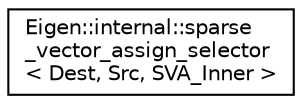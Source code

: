 digraph "Graphical Class Hierarchy"
{
  edge [fontname="Helvetica",fontsize="10",labelfontname="Helvetica",labelfontsize="10"];
  node [fontname="Helvetica",fontsize="10",shape=record];
  rankdir="LR";
  Node1 [label="Eigen::internal::sparse\l_vector_assign_selector\l\< Dest, Src, SVA_Inner \>",height=0.2,width=0.4,color="black", fillcolor="white", style="filled",URL="$struct_eigen_1_1internal_1_1sparse__vector__assign__selector_3_01_dest_00_01_src_00_01_s_v_a___inner_01_4.html"];
}
